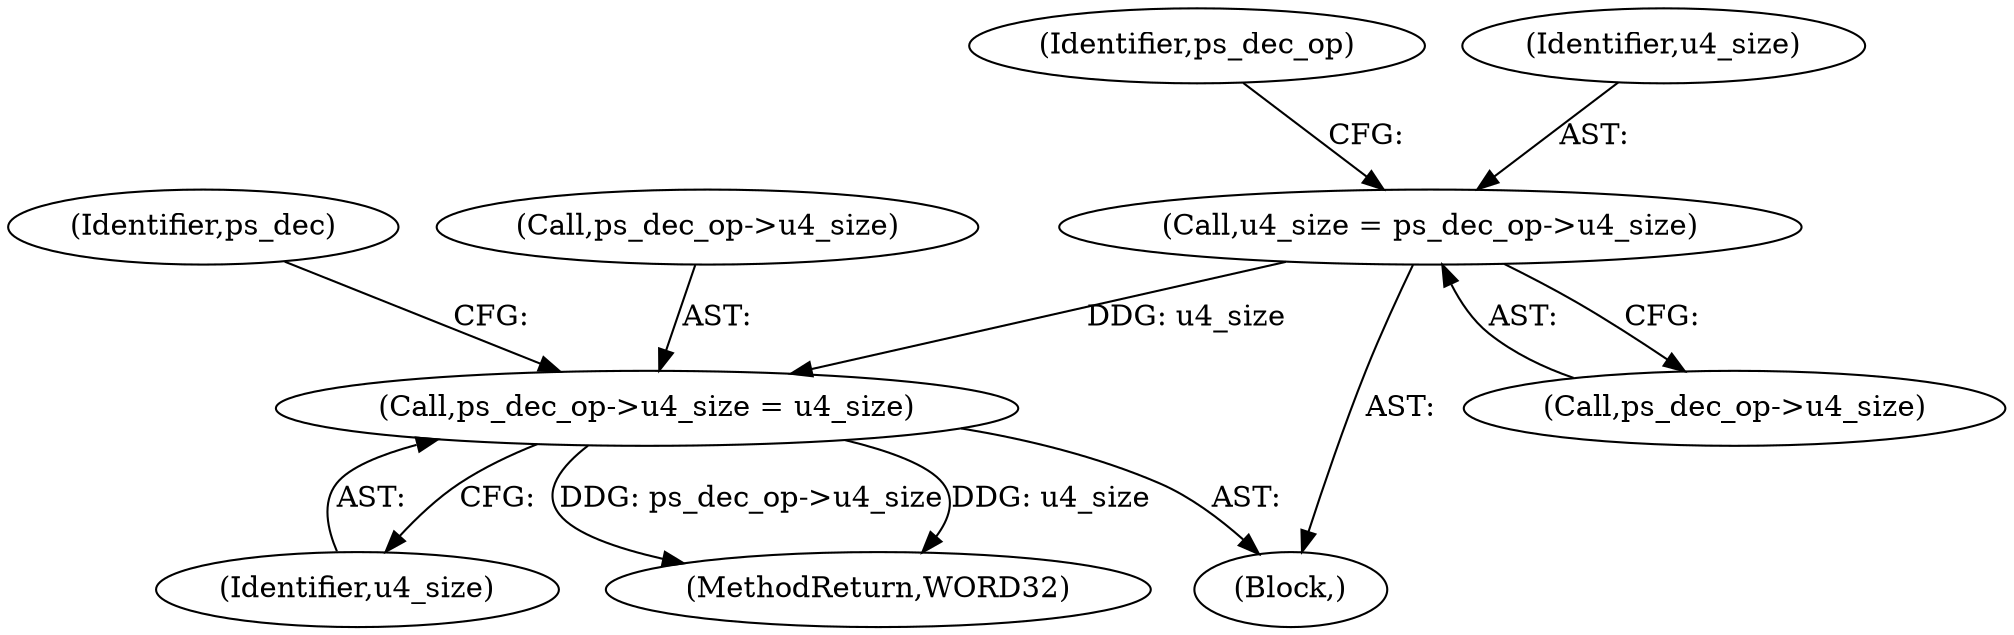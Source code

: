 digraph "0_Android_494561291a503840f385fbcd11d9bc5f4dc502b8@pointer" {
"1000227" [label="(Call,u4_size = ps_dec_op->u4_size)"];
"1000237" [label="(Call,ps_dec_op->u4_size = u4_size)"];
"1000233" [label="(Identifier,ps_dec_op)"];
"1000244" [label="(Identifier,ps_dec)"];
"1000237" [label="(Call,ps_dec_op->u4_size = u4_size)"];
"1000241" [label="(Identifier,u4_size)"];
"1000228" [label="(Identifier,u4_size)"];
"1000229" [label="(Call,ps_dec_op->u4_size)"];
"1000225" [label="(Block,)"];
"1002226" [label="(MethodReturn,WORD32)"];
"1000227" [label="(Call,u4_size = ps_dec_op->u4_size)"];
"1000238" [label="(Call,ps_dec_op->u4_size)"];
"1000227" -> "1000225"  [label="AST: "];
"1000227" -> "1000229"  [label="CFG: "];
"1000228" -> "1000227"  [label="AST: "];
"1000229" -> "1000227"  [label="AST: "];
"1000233" -> "1000227"  [label="CFG: "];
"1000227" -> "1000237"  [label="DDG: u4_size"];
"1000237" -> "1000225"  [label="AST: "];
"1000237" -> "1000241"  [label="CFG: "];
"1000238" -> "1000237"  [label="AST: "];
"1000241" -> "1000237"  [label="AST: "];
"1000244" -> "1000237"  [label="CFG: "];
"1000237" -> "1002226"  [label="DDG: ps_dec_op->u4_size"];
"1000237" -> "1002226"  [label="DDG: u4_size"];
}
